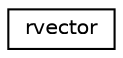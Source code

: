 digraph "Graphical Class Hierarchy"
{
 // INTERACTIVE_SVG=YES
  edge [fontname="Helvetica",fontsize="10",labelfontname="Helvetica",labelfontsize="10"];
  node [fontname="Helvetica",fontsize="10",shape=record];
  rankdir="LR";
  Node0 [label="rvector",height=0.2,width=0.4,color="black", fillcolor="white", style="filled",URL="$structrvector.html",tooltip="3 element generic row vector "];
}
